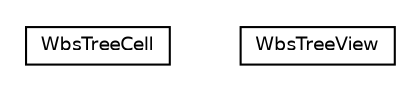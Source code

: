 #!/usr/local/bin/dot
#
# Class diagram 
# Generated by UMLGraph version R5_6 (http://www.umlgraph.org/)
#

digraph G {
	edge [fontname="Helvetica",fontsize=10,labelfontname="Helvetica",labelfontsize=10];
	node [fontname="Helvetica",fontsize=10,shape=plaintext];
	nodesep=0.25;
	ranksep=0.5;
	// net.ljcomputing.sr.fx.treeview.WbsTreeCell
	c349 [label=<<table title="net.ljcomputing.sr.fx.treeview.WbsTreeCell" border="0" cellborder="1" cellspacing="0" cellpadding="2" port="p" href="./WbsTreeCell.html">
		<tr><td><table border="0" cellspacing="0" cellpadding="1">
<tr><td align="center" balign="center"> WbsTreeCell </td></tr>
		</table></td></tr>
		</table>>, URL="./WbsTreeCell.html", fontname="Helvetica", fontcolor="black", fontsize=9.0];
	// net.ljcomputing.sr.fx.treeview.WbsTreeView
	c350 [label=<<table title="net.ljcomputing.sr.fx.treeview.WbsTreeView" border="0" cellborder="1" cellspacing="0" cellpadding="2" port="p" href="./WbsTreeView.html">
		<tr><td><table border="0" cellspacing="0" cellpadding="1">
<tr><td align="center" balign="center"> WbsTreeView </td></tr>
		</table></td></tr>
		</table>>, URL="./WbsTreeView.html", fontname="Helvetica", fontcolor="black", fontsize=9.0];
}

